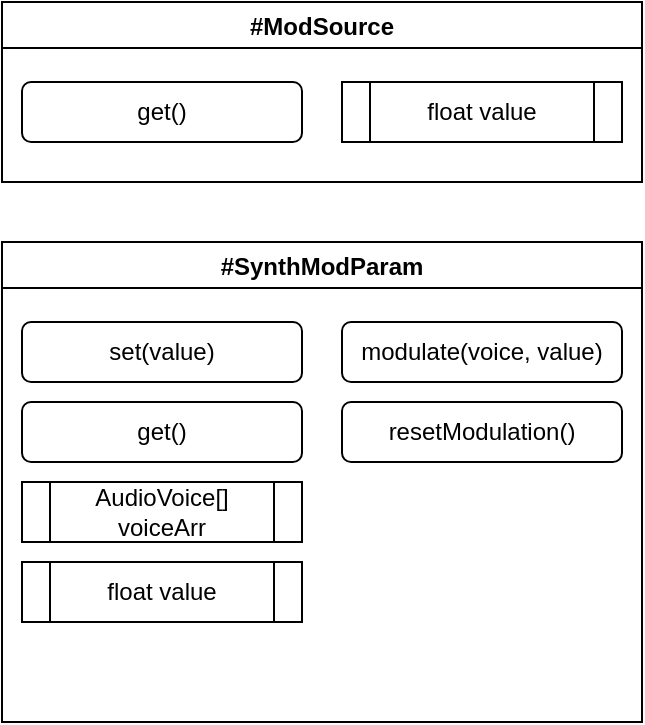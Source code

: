 <mxfile>
    <diagram id="xDpyEDEwwMcE_A9npE7N" name="Page-1">
        <mxGraphModel dx="1500" dy="864" grid="1" gridSize="10" guides="1" tooltips="1" connect="1" arrows="1" fold="1" page="1" pageScale="1" pageWidth="850" pageHeight="1100" math="0" shadow="0">
            <root>
                <mxCell id="0"/>
                <mxCell id="1" parent="0"/>
                <mxCell id="11" value="#SynthModParam" style="swimlane;" parent="1" vertex="1">
                    <mxGeometry x="40" y="520" width="320" height="240" as="geometry"/>
                </mxCell>
                <mxCell id="12" value="set(value)" style="rounded=1;whiteSpace=wrap;html=1;" parent="11" vertex="1">
                    <mxGeometry x="10" y="40" width="140" height="30" as="geometry"/>
                </mxCell>
                <mxCell id="13" value="get()" style="rounded=1;whiteSpace=wrap;html=1;" parent="11" vertex="1">
                    <mxGeometry x="10" y="80" width="140" height="30" as="geometry"/>
                </mxCell>
                <mxCell id="22" value="float value" style="shape=process;whiteSpace=wrap;html=1;backgroundOutline=1;" parent="11" vertex="1">
                    <mxGeometry x="10" y="160" width="140" height="30" as="geometry"/>
                </mxCell>
                <mxCell id="23" value="modulate(voice, value)" style="rounded=1;whiteSpace=wrap;html=1;" parent="11" vertex="1">
                    <mxGeometry x="170" y="40" width="140" height="30" as="geometry"/>
                </mxCell>
                <mxCell id="24" value="AudioVoice[] voiceArr" style="shape=process;whiteSpace=wrap;html=1;backgroundOutline=1;" parent="11" vertex="1">
                    <mxGeometry x="10" y="120" width="140" height="30" as="geometry"/>
                </mxCell>
                <mxCell id="31" value="resetModulation()" style="rounded=1;whiteSpace=wrap;html=1;" parent="11" vertex="1">
                    <mxGeometry x="170" y="80" width="140" height="30" as="geometry"/>
                </mxCell>
                <mxCell id="25" value="#ModSource" style="swimlane;startSize=23;" parent="1" vertex="1">
                    <mxGeometry x="40" y="400" width="320" height="90" as="geometry"/>
                </mxCell>
                <mxCell id="27" value="get()" style="rounded=1;whiteSpace=wrap;html=1;" parent="25" vertex="1">
                    <mxGeometry x="10" y="40" width="140" height="30" as="geometry"/>
                </mxCell>
                <mxCell id="28" value="float value" style="shape=process;whiteSpace=wrap;html=1;backgroundOutline=1;" parent="25" vertex="1">
                    <mxGeometry x="170" y="40" width="140" height="30" as="geometry"/>
                </mxCell>
            </root>
        </mxGraphModel>
    </diagram>
</mxfile>